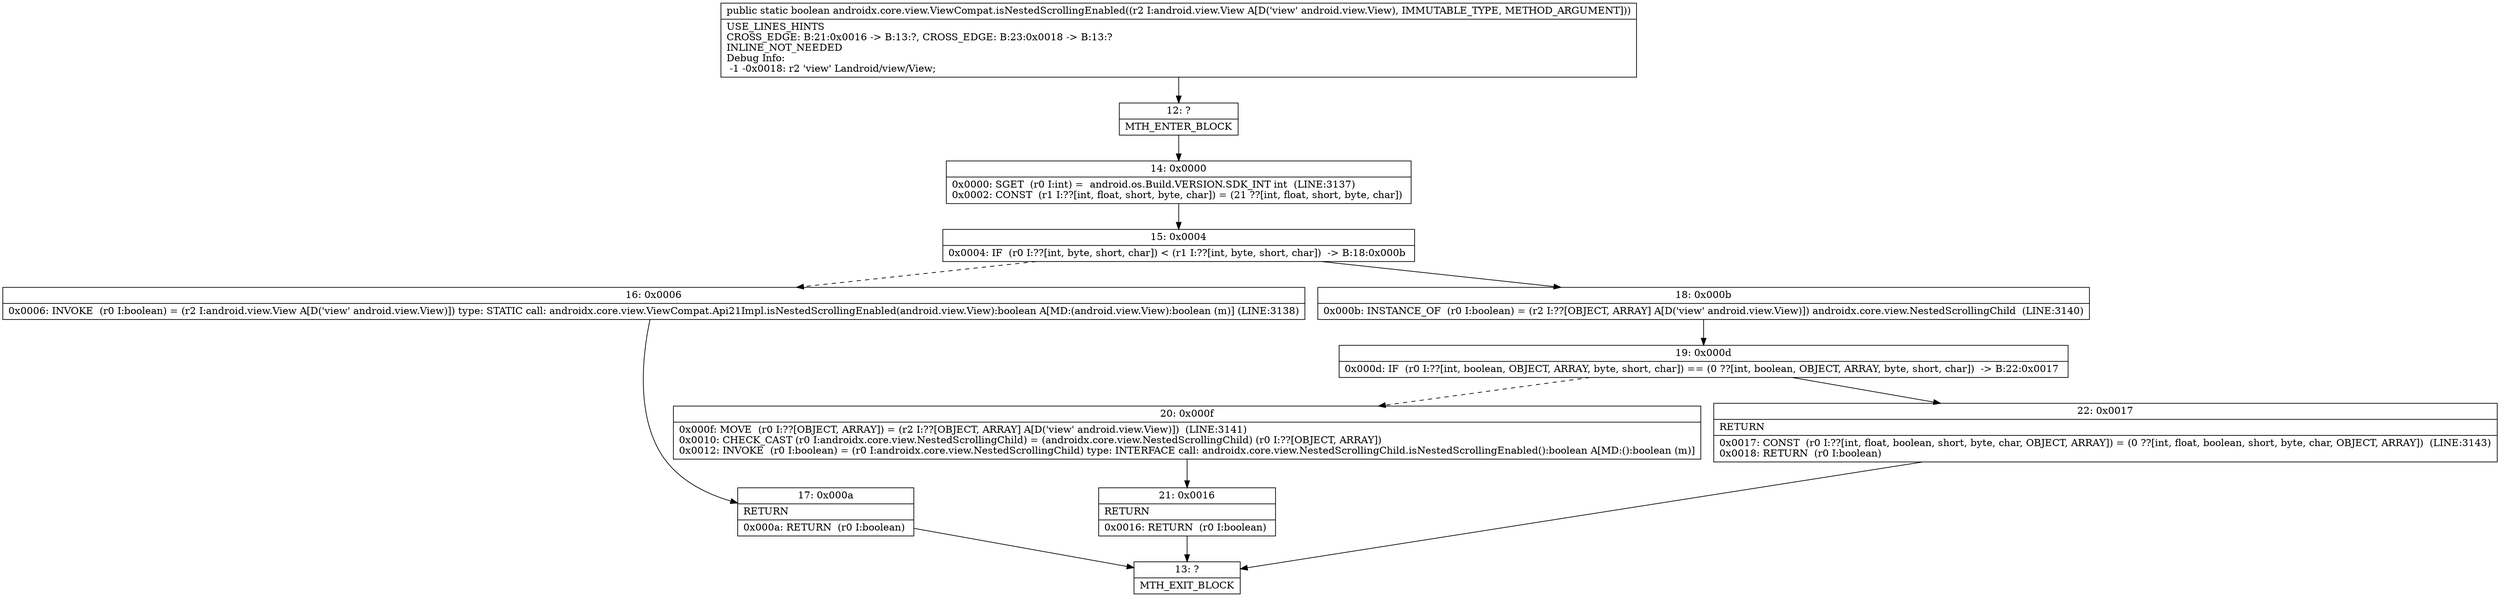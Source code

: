 digraph "CFG forandroidx.core.view.ViewCompat.isNestedScrollingEnabled(Landroid\/view\/View;)Z" {
Node_12 [shape=record,label="{12\:\ ?|MTH_ENTER_BLOCK\l}"];
Node_14 [shape=record,label="{14\:\ 0x0000|0x0000: SGET  (r0 I:int) =  android.os.Build.VERSION.SDK_INT int  (LINE:3137)\l0x0002: CONST  (r1 I:??[int, float, short, byte, char]) = (21 ??[int, float, short, byte, char]) \l}"];
Node_15 [shape=record,label="{15\:\ 0x0004|0x0004: IF  (r0 I:??[int, byte, short, char]) \< (r1 I:??[int, byte, short, char])  \-\> B:18:0x000b \l}"];
Node_16 [shape=record,label="{16\:\ 0x0006|0x0006: INVOKE  (r0 I:boolean) = (r2 I:android.view.View A[D('view' android.view.View)]) type: STATIC call: androidx.core.view.ViewCompat.Api21Impl.isNestedScrollingEnabled(android.view.View):boolean A[MD:(android.view.View):boolean (m)] (LINE:3138)\l}"];
Node_17 [shape=record,label="{17\:\ 0x000a|RETURN\l|0x000a: RETURN  (r0 I:boolean) \l}"];
Node_13 [shape=record,label="{13\:\ ?|MTH_EXIT_BLOCK\l}"];
Node_18 [shape=record,label="{18\:\ 0x000b|0x000b: INSTANCE_OF  (r0 I:boolean) = (r2 I:??[OBJECT, ARRAY] A[D('view' android.view.View)]) androidx.core.view.NestedScrollingChild  (LINE:3140)\l}"];
Node_19 [shape=record,label="{19\:\ 0x000d|0x000d: IF  (r0 I:??[int, boolean, OBJECT, ARRAY, byte, short, char]) == (0 ??[int, boolean, OBJECT, ARRAY, byte, short, char])  \-\> B:22:0x0017 \l}"];
Node_20 [shape=record,label="{20\:\ 0x000f|0x000f: MOVE  (r0 I:??[OBJECT, ARRAY]) = (r2 I:??[OBJECT, ARRAY] A[D('view' android.view.View)])  (LINE:3141)\l0x0010: CHECK_CAST (r0 I:androidx.core.view.NestedScrollingChild) = (androidx.core.view.NestedScrollingChild) (r0 I:??[OBJECT, ARRAY]) \l0x0012: INVOKE  (r0 I:boolean) = (r0 I:androidx.core.view.NestedScrollingChild) type: INTERFACE call: androidx.core.view.NestedScrollingChild.isNestedScrollingEnabled():boolean A[MD:():boolean (m)]\l}"];
Node_21 [shape=record,label="{21\:\ 0x0016|RETURN\l|0x0016: RETURN  (r0 I:boolean) \l}"];
Node_22 [shape=record,label="{22\:\ 0x0017|RETURN\l|0x0017: CONST  (r0 I:??[int, float, boolean, short, byte, char, OBJECT, ARRAY]) = (0 ??[int, float, boolean, short, byte, char, OBJECT, ARRAY])  (LINE:3143)\l0x0018: RETURN  (r0 I:boolean) \l}"];
MethodNode[shape=record,label="{public static boolean androidx.core.view.ViewCompat.isNestedScrollingEnabled((r2 I:android.view.View A[D('view' android.view.View), IMMUTABLE_TYPE, METHOD_ARGUMENT]))  | USE_LINES_HINTS\lCROSS_EDGE: B:21:0x0016 \-\> B:13:?, CROSS_EDGE: B:23:0x0018 \-\> B:13:?\lINLINE_NOT_NEEDED\lDebug Info:\l  \-1 \-0x0018: r2 'view' Landroid\/view\/View;\l}"];
MethodNode -> Node_12;Node_12 -> Node_14;
Node_14 -> Node_15;
Node_15 -> Node_16[style=dashed];
Node_15 -> Node_18;
Node_16 -> Node_17;
Node_17 -> Node_13;
Node_18 -> Node_19;
Node_19 -> Node_20[style=dashed];
Node_19 -> Node_22;
Node_20 -> Node_21;
Node_21 -> Node_13;
Node_22 -> Node_13;
}

